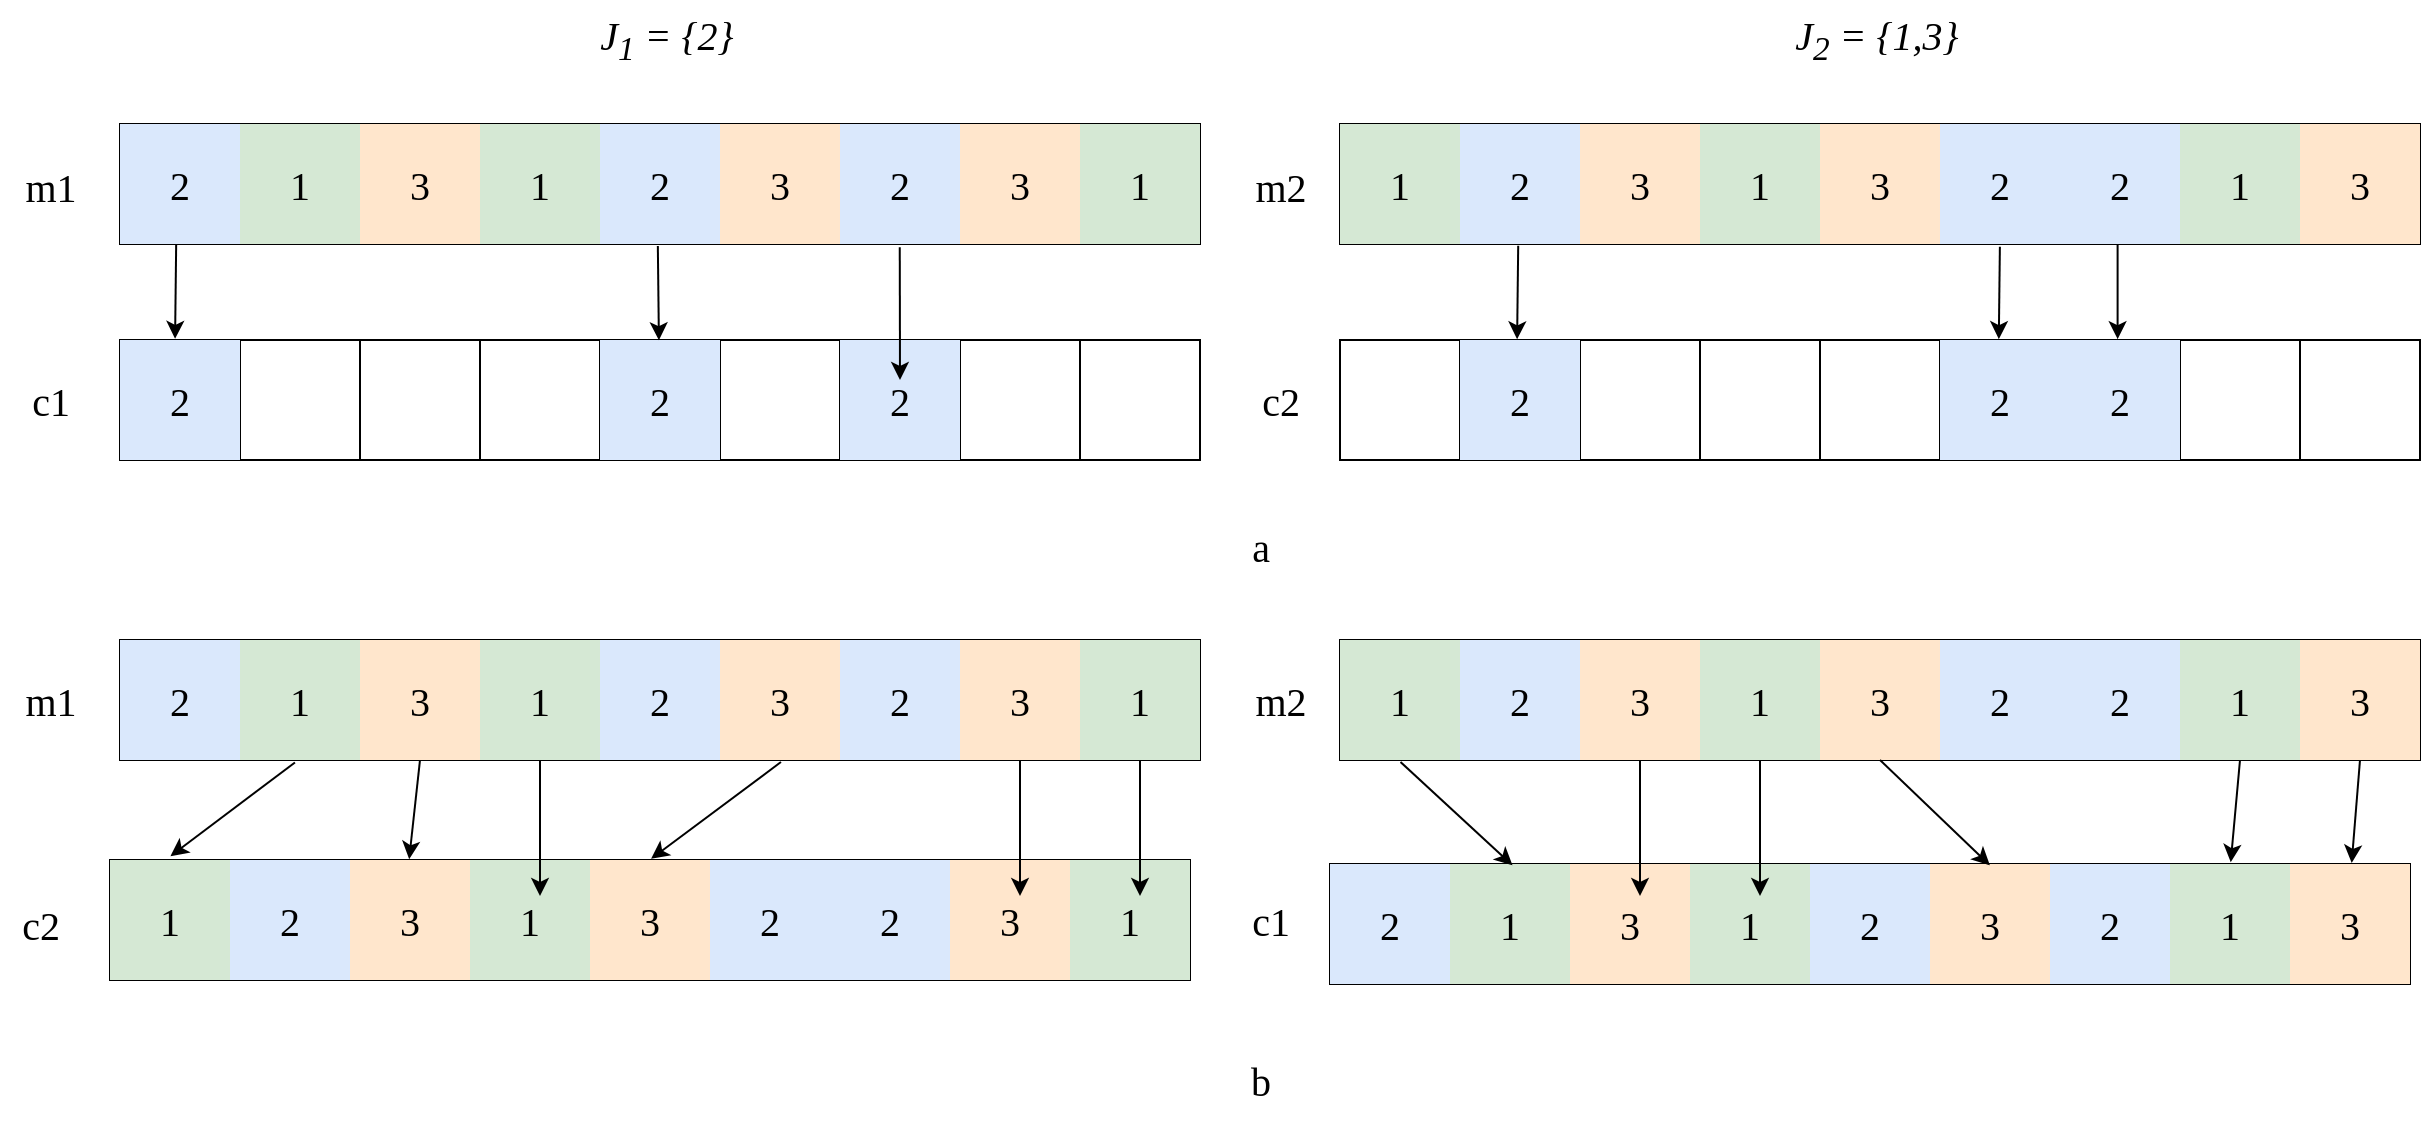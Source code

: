 <mxfile version="26.1.0">
  <diagram name="第 1 页" id="lXGiIxjLEb7daWPMp6c_">
    <mxGraphModel dx="2901" dy="1098" grid="1" gridSize="10" guides="1" tooltips="1" connect="1" arrows="1" fold="1" page="1" pageScale="1" pageWidth="827" pageHeight="1169" math="0" shadow="0">
      <root>
        <mxCell id="0" />
        <mxCell id="1" parent="0" />
        <mxCell id="fK0lMWsvGs1LqnmPN2tz-50" value="J&lt;sub&gt;1&lt;/sub&gt; = {2}&lt;sub&gt;&amp;nbsp;&lt;/sub&gt;" style="text;html=1;align=center;verticalAlign=middle;resizable=0;points=[];autosize=1;strokeColor=none;fillColor=none;fontStyle=2;fontFamily=Times New Roman;fontSize=20;" vertex="1" parent="1">
          <mxGeometry x="-20" y="600" width="90" height="40" as="geometry" />
        </mxCell>
        <mxCell id="fK0lMWsvGs1LqnmPN2tz-51" value="J&lt;span&gt;&lt;sub&gt;2&lt;/sub&gt;&lt;/span&gt;&amp;nbsp;= {1,3}&lt;sub&gt;&amp;nbsp;&lt;/sub&gt;" style="text;html=1;align=center;verticalAlign=middle;resizable=0;points=[];autosize=1;strokeColor=none;fillColor=none;fontStyle=2;fontFamily=Times New Roman;fontSize=20;" vertex="1" parent="1">
          <mxGeometry x="575" y="600" width="110" height="40" as="geometry" />
        </mxCell>
        <mxCell id="fK0lMWsvGs1LqnmPN2tz-82" value="" style="shape=table;startSize=0;container=1;collapsible=0;childLayout=tableLayout;fontSize=20;fontFamily=Times New Roman;" vertex="1" parent="1">
          <mxGeometry x="-250" y="662" width="540" height="60" as="geometry" />
        </mxCell>
        <mxCell id="fK0lMWsvGs1LqnmPN2tz-83" value="" style="shape=tableRow;horizontal=0;startSize=0;swimlaneHead=0;swimlaneBody=0;strokeColor=inherit;top=0;left=0;bottom=0;right=0;collapsible=0;dropTarget=0;fillColor=none;points=[[0,0.5],[1,0.5]];portConstraint=eastwest;fontSize=20;fontFamily=Times New Roman;" vertex="1" parent="fK0lMWsvGs1LqnmPN2tz-82">
          <mxGeometry width="540" height="60" as="geometry" />
        </mxCell>
        <mxCell id="fK0lMWsvGs1LqnmPN2tz-84" value="2" style="shape=partialRectangle;html=1;whiteSpace=wrap;connectable=0;strokeColor=#6c8ebf;overflow=hidden;fillColor=#dae8fc;top=0;left=0;bottom=0;right=0;pointerEvents=1;fontSize=20;fontFamily=Times New Roman;" vertex="1" parent="fK0lMWsvGs1LqnmPN2tz-83">
          <mxGeometry width="60" height="60" as="geometry">
            <mxRectangle width="60" height="60" as="alternateBounds" />
          </mxGeometry>
        </mxCell>
        <mxCell id="fK0lMWsvGs1LqnmPN2tz-85" value="1" style="shape=partialRectangle;html=1;whiteSpace=wrap;connectable=0;strokeColor=#82b366;overflow=hidden;fillColor=#d5e8d4;top=0;left=0;bottom=0;right=0;pointerEvents=1;fontSize=20;fontFamily=Times New Roman;" vertex="1" parent="fK0lMWsvGs1LqnmPN2tz-83">
          <mxGeometry x="60" width="60" height="60" as="geometry">
            <mxRectangle width="60" height="60" as="alternateBounds" />
          </mxGeometry>
        </mxCell>
        <mxCell id="fK0lMWsvGs1LqnmPN2tz-86" value="3" style="shape=partialRectangle;html=1;whiteSpace=wrap;connectable=0;strokeColor=#d79b00;overflow=hidden;fillColor=#ffe6cc;top=0;left=0;bottom=0;right=0;pointerEvents=1;fontSize=20;fontFamily=Times New Roman;" vertex="1" parent="fK0lMWsvGs1LqnmPN2tz-83">
          <mxGeometry x="120" width="60" height="60" as="geometry">
            <mxRectangle width="60" height="60" as="alternateBounds" />
          </mxGeometry>
        </mxCell>
        <mxCell id="fK0lMWsvGs1LqnmPN2tz-87" value="1" style="shape=partialRectangle;html=1;whiteSpace=wrap;connectable=0;strokeColor=#82b366;overflow=hidden;fillColor=#d5e8d4;top=0;left=0;bottom=0;right=0;pointerEvents=1;fontSize=20;fontFamily=Times New Roman;" vertex="1" parent="fK0lMWsvGs1LqnmPN2tz-83">
          <mxGeometry x="180" width="60" height="60" as="geometry">
            <mxRectangle width="60" height="60" as="alternateBounds" />
          </mxGeometry>
        </mxCell>
        <mxCell id="fK0lMWsvGs1LqnmPN2tz-88" value="2" style="shape=partialRectangle;html=1;whiteSpace=wrap;connectable=0;strokeColor=#6c8ebf;overflow=hidden;fillColor=#dae8fc;top=0;left=0;bottom=0;right=0;pointerEvents=1;fontSize=20;fontFamily=Times New Roman;" vertex="1" parent="fK0lMWsvGs1LqnmPN2tz-83">
          <mxGeometry x="240" width="60" height="60" as="geometry">
            <mxRectangle width="60" height="60" as="alternateBounds" />
          </mxGeometry>
        </mxCell>
        <mxCell id="fK0lMWsvGs1LqnmPN2tz-89" value="3" style="shape=partialRectangle;html=1;whiteSpace=wrap;connectable=0;strokeColor=#d79b00;overflow=hidden;fillColor=#ffe6cc;top=0;left=0;bottom=0;right=0;pointerEvents=1;fontSize=20;fontFamily=Times New Roman;" vertex="1" parent="fK0lMWsvGs1LqnmPN2tz-83">
          <mxGeometry x="300" width="60" height="60" as="geometry">
            <mxRectangle width="60" height="60" as="alternateBounds" />
          </mxGeometry>
        </mxCell>
        <mxCell id="fK0lMWsvGs1LqnmPN2tz-90" value="2" style="shape=partialRectangle;html=1;whiteSpace=wrap;connectable=0;strokeColor=#6c8ebf;overflow=hidden;fillColor=#dae8fc;top=0;left=0;bottom=0;right=0;pointerEvents=1;fontSize=20;fontFamily=Times New Roman;" vertex="1" parent="fK0lMWsvGs1LqnmPN2tz-83">
          <mxGeometry x="360" width="60" height="60" as="geometry">
            <mxRectangle width="60" height="60" as="alternateBounds" />
          </mxGeometry>
        </mxCell>
        <mxCell id="fK0lMWsvGs1LqnmPN2tz-91" value="3" style="shape=partialRectangle;html=1;whiteSpace=wrap;connectable=0;strokeColor=#d79b00;overflow=hidden;fillColor=#ffe6cc;top=0;left=0;bottom=0;right=0;pointerEvents=1;fontSize=20;fontFamily=Times New Roman;" vertex="1" parent="fK0lMWsvGs1LqnmPN2tz-83">
          <mxGeometry x="420" width="60" height="60" as="geometry">
            <mxRectangle width="60" height="60" as="alternateBounds" />
          </mxGeometry>
        </mxCell>
        <mxCell id="fK0lMWsvGs1LqnmPN2tz-92" value="1" style="shape=partialRectangle;html=1;whiteSpace=wrap;connectable=0;strokeColor=#82b366;overflow=hidden;fillColor=#d5e8d4;top=0;left=0;bottom=0;right=0;pointerEvents=1;fontSize=20;fontFamily=Times New Roman;" vertex="1" parent="fK0lMWsvGs1LqnmPN2tz-83">
          <mxGeometry x="480" width="60" height="60" as="geometry">
            <mxRectangle width="60" height="60" as="alternateBounds" />
          </mxGeometry>
        </mxCell>
        <mxCell id="fK0lMWsvGs1LqnmPN2tz-93" value="" style="shape=table;startSize=0;container=1;collapsible=0;childLayout=tableLayout;fontSize=20;fontFamily=Times New Roman;" vertex="1" parent="1">
          <mxGeometry x="-250" y="770" width="540" height="60" as="geometry" />
        </mxCell>
        <mxCell id="fK0lMWsvGs1LqnmPN2tz-94" value="" style="shape=tableRow;horizontal=0;startSize=0;swimlaneHead=0;swimlaneBody=0;strokeColor=inherit;top=0;left=0;bottom=0;right=0;collapsible=0;dropTarget=0;fillColor=none;points=[[0,0.5],[1,0.5]];portConstraint=eastwest;fontSize=20;fontFamily=Times New Roman;" vertex="1" parent="fK0lMWsvGs1LqnmPN2tz-93">
          <mxGeometry width="540" height="60" as="geometry" />
        </mxCell>
        <mxCell id="fK0lMWsvGs1LqnmPN2tz-95" value="2" style="shape=partialRectangle;html=1;whiteSpace=wrap;connectable=0;strokeColor=#6c8ebf;overflow=hidden;fillColor=#dae8fc;top=0;left=0;bottom=0;right=0;pointerEvents=1;fontSize=20;fontFamily=Times New Roman;" vertex="1" parent="fK0lMWsvGs1LqnmPN2tz-94">
          <mxGeometry width="60" height="60" as="geometry">
            <mxRectangle width="60" height="60" as="alternateBounds" />
          </mxGeometry>
        </mxCell>
        <mxCell id="fK0lMWsvGs1LqnmPN2tz-96" value="" style="shape=partialRectangle;html=1;whiteSpace=wrap;connectable=0;strokeColor=inherit;overflow=hidden;fillColor=none;top=0;left=0;bottom=0;right=0;pointerEvents=1;fontSize=20;fontFamily=Times New Roman;" vertex="1" parent="fK0lMWsvGs1LqnmPN2tz-94">
          <mxGeometry x="60" width="60" height="60" as="geometry">
            <mxRectangle width="60" height="60" as="alternateBounds" />
          </mxGeometry>
        </mxCell>
        <mxCell id="fK0lMWsvGs1LqnmPN2tz-97" value="" style="shape=partialRectangle;html=1;whiteSpace=wrap;connectable=0;strokeColor=inherit;overflow=hidden;fillColor=none;top=0;left=0;bottom=0;right=0;pointerEvents=1;fontSize=20;fontFamily=Times New Roman;" vertex="1" parent="fK0lMWsvGs1LqnmPN2tz-94">
          <mxGeometry x="120" width="60" height="60" as="geometry">
            <mxRectangle width="60" height="60" as="alternateBounds" />
          </mxGeometry>
        </mxCell>
        <mxCell id="fK0lMWsvGs1LqnmPN2tz-98" value="" style="shape=partialRectangle;html=1;whiteSpace=wrap;connectable=0;strokeColor=inherit;overflow=hidden;fillColor=none;top=0;left=0;bottom=0;right=0;pointerEvents=1;fontSize=20;fontFamily=Times New Roman;" vertex="1" parent="fK0lMWsvGs1LqnmPN2tz-94">
          <mxGeometry x="180" width="60" height="60" as="geometry">
            <mxRectangle width="60" height="60" as="alternateBounds" />
          </mxGeometry>
        </mxCell>
        <mxCell id="fK0lMWsvGs1LqnmPN2tz-99" value="2" style="shape=partialRectangle;html=1;whiteSpace=wrap;connectable=0;strokeColor=#6c8ebf;overflow=hidden;fillColor=#dae8fc;top=0;left=0;bottom=0;right=0;pointerEvents=1;fontSize=20;fontFamily=Times New Roman;" vertex="1" parent="fK0lMWsvGs1LqnmPN2tz-94">
          <mxGeometry x="240" width="60" height="60" as="geometry">
            <mxRectangle width="60" height="60" as="alternateBounds" />
          </mxGeometry>
        </mxCell>
        <mxCell id="fK0lMWsvGs1LqnmPN2tz-100" value="" style="shape=partialRectangle;html=1;whiteSpace=wrap;connectable=0;strokeColor=inherit;overflow=hidden;fillColor=none;top=0;left=0;bottom=0;right=0;pointerEvents=1;fontSize=20;fontFamily=Times New Roman;" vertex="1" parent="fK0lMWsvGs1LqnmPN2tz-94">
          <mxGeometry x="300" width="60" height="60" as="geometry">
            <mxRectangle width="60" height="60" as="alternateBounds" />
          </mxGeometry>
        </mxCell>
        <mxCell id="fK0lMWsvGs1LqnmPN2tz-101" value="2" style="shape=partialRectangle;html=1;whiteSpace=wrap;connectable=0;strokeColor=#6c8ebf;overflow=hidden;fillColor=#dae8fc;top=0;left=0;bottom=0;right=0;pointerEvents=1;fontSize=20;fontFamily=Times New Roman;" vertex="1" parent="fK0lMWsvGs1LqnmPN2tz-94">
          <mxGeometry x="360" width="60" height="60" as="geometry">
            <mxRectangle width="60" height="60" as="alternateBounds" />
          </mxGeometry>
        </mxCell>
        <mxCell id="fK0lMWsvGs1LqnmPN2tz-102" value="" style="shape=partialRectangle;html=1;whiteSpace=wrap;connectable=0;strokeColor=inherit;overflow=hidden;fillColor=none;top=0;left=0;bottom=0;right=0;pointerEvents=1;fontSize=20;fontFamily=Times New Roman;" vertex="1" parent="fK0lMWsvGs1LqnmPN2tz-94">
          <mxGeometry x="420" width="60" height="60" as="geometry">
            <mxRectangle width="60" height="60" as="alternateBounds" />
          </mxGeometry>
        </mxCell>
        <mxCell id="fK0lMWsvGs1LqnmPN2tz-103" value="" style="shape=partialRectangle;html=1;whiteSpace=wrap;connectable=0;strokeColor=inherit;overflow=hidden;fillColor=none;top=0;left=0;bottom=0;right=0;pointerEvents=1;fontSize=20;fontFamily=Times New Roman;" vertex="1" parent="fK0lMWsvGs1LqnmPN2tz-94">
          <mxGeometry x="480" width="60" height="60" as="geometry">
            <mxRectangle width="60" height="60" as="alternateBounds" />
          </mxGeometry>
        </mxCell>
        <mxCell id="fK0lMWsvGs1LqnmPN2tz-115" value="" style="shape=table;startSize=0;container=1;collapsible=0;childLayout=tableLayout;fontSize=20;fontFamily=Times New Roman;" vertex="1" parent="1">
          <mxGeometry x="360" y="770" width="540" height="60" as="geometry" />
        </mxCell>
        <mxCell id="fK0lMWsvGs1LqnmPN2tz-116" value="" style="shape=tableRow;horizontal=0;startSize=0;swimlaneHead=0;swimlaneBody=0;strokeColor=inherit;top=0;left=0;bottom=0;right=0;collapsible=0;dropTarget=0;fillColor=none;points=[[0,0.5],[1,0.5]];portConstraint=eastwest;fontSize=20;fontFamily=Times New Roman;" vertex="1" parent="fK0lMWsvGs1LqnmPN2tz-115">
          <mxGeometry width="540" height="60" as="geometry" />
        </mxCell>
        <mxCell id="fK0lMWsvGs1LqnmPN2tz-117" value="" style="shape=partialRectangle;html=1;whiteSpace=wrap;connectable=0;strokeColor=inherit;overflow=hidden;fillColor=none;top=0;left=0;bottom=0;right=0;pointerEvents=1;fontSize=20;fontFamily=Times New Roman;" vertex="1" parent="fK0lMWsvGs1LqnmPN2tz-116">
          <mxGeometry width="60" height="60" as="geometry">
            <mxRectangle width="60" height="60" as="alternateBounds" />
          </mxGeometry>
        </mxCell>
        <mxCell id="fK0lMWsvGs1LqnmPN2tz-118" value="2" style="shape=partialRectangle;html=1;whiteSpace=wrap;connectable=0;strokeColor=#6c8ebf;overflow=hidden;fillColor=#dae8fc;top=0;left=0;bottom=0;right=0;pointerEvents=1;fontSize=20;fontFamily=Times New Roman;" vertex="1" parent="fK0lMWsvGs1LqnmPN2tz-116">
          <mxGeometry x="60" width="60" height="60" as="geometry">
            <mxRectangle width="60" height="60" as="alternateBounds" />
          </mxGeometry>
        </mxCell>
        <mxCell id="fK0lMWsvGs1LqnmPN2tz-119" value="" style="shape=partialRectangle;html=1;whiteSpace=wrap;connectable=0;strokeColor=inherit;overflow=hidden;fillColor=none;top=0;left=0;bottom=0;right=0;pointerEvents=1;fontSize=20;fontFamily=Times New Roman;" vertex="1" parent="fK0lMWsvGs1LqnmPN2tz-116">
          <mxGeometry x="120" width="60" height="60" as="geometry">
            <mxRectangle width="60" height="60" as="alternateBounds" />
          </mxGeometry>
        </mxCell>
        <mxCell id="fK0lMWsvGs1LqnmPN2tz-120" value="" style="shape=partialRectangle;html=1;whiteSpace=wrap;connectable=0;strokeColor=inherit;overflow=hidden;fillColor=none;top=0;left=0;bottom=0;right=0;pointerEvents=1;fontSize=20;fontFamily=Times New Roman;" vertex="1" parent="fK0lMWsvGs1LqnmPN2tz-116">
          <mxGeometry x="180" width="60" height="60" as="geometry">
            <mxRectangle width="60" height="60" as="alternateBounds" />
          </mxGeometry>
        </mxCell>
        <mxCell id="fK0lMWsvGs1LqnmPN2tz-121" value="" style="shape=partialRectangle;html=1;whiteSpace=wrap;connectable=0;strokeColor=inherit;overflow=hidden;fillColor=none;top=0;left=0;bottom=0;right=0;pointerEvents=1;fontSize=20;fontFamily=Times New Roman;" vertex="1" parent="fK0lMWsvGs1LqnmPN2tz-116">
          <mxGeometry x="240" width="60" height="60" as="geometry">
            <mxRectangle width="60" height="60" as="alternateBounds" />
          </mxGeometry>
        </mxCell>
        <mxCell id="fK0lMWsvGs1LqnmPN2tz-122" value="2" style="shape=partialRectangle;html=1;whiteSpace=wrap;connectable=0;strokeColor=#6c8ebf;overflow=hidden;fillColor=#dae8fc;top=0;left=0;bottom=0;right=0;pointerEvents=1;fontSize=20;fontFamily=Times New Roman;" vertex="1" parent="fK0lMWsvGs1LqnmPN2tz-116">
          <mxGeometry x="300" width="60" height="60" as="geometry">
            <mxRectangle width="60" height="60" as="alternateBounds" />
          </mxGeometry>
        </mxCell>
        <mxCell id="fK0lMWsvGs1LqnmPN2tz-123" value="2" style="shape=partialRectangle;html=1;whiteSpace=wrap;connectable=0;strokeColor=#6c8ebf;overflow=hidden;fillColor=#dae8fc;top=0;left=0;bottom=0;right=0;pointerEvents=1;fontSize=20;fontFamily=Times New Roman;" vertex="1" parent="fK0lMWsvGs1LqnmPN2tz-116">
          <mxGeometry x="360" width="60" height="60" as="geometry">
            <mxRectangle width="60" height="60" as="alternateBounds" />
          </mxGeometry>
        </mxCell>
        <mxCell id="fK0lMWsvGs1LqnmPN2tz-124" value="" style="shape=partialRectangle;html=1;whiteSpace=wrap;connectable=0;strokeColor=inherit;overflow=hidden;fillColor=none;top=0;left=0;bottom=0;right=0;pointerEvents=1;fontSize=20;fontFamily=Times New Roman;" vertex="1" parent="fK0lMWsvGs1LqnmPN2tz-116">
          <mxGeometry x="420" width="60" height="60" as="geometry">
            <mxRectangle width="60" height="60" as="alternateBounds" />
          </mxGeometry>
        </mxCell>
        <mxCell id="fK0lMWsvGs1LqnmPN2tz-125" value="" style="shape=partialRectangle;html=1;whiteSpace=wrap;connectable=0;strokeColor=inherit;overflow=hidden;fillColor=none;top=0;left=0;bottom=0;right=0;pointerEvents=1;fontSize=20;fontFamily=Times New Roman;" vertex="1" parent="fK0lMWsvGs1LqnmPN2tz-116">
          <mxGeometry x="480" width="60" height="60" as="geometry">
            <mxRectangle width="60" height="60" as="alternateBounds" />
          </mxGeometry>
        </mxCell>
        <mxCell id="fK0lMWsvGs1LqnmPN2tz-104" value="" style="shape=table;startSize=0;container=1;collapsible=0;childLayout=tableLayout;fontSize=20;fontFamily=Times New Roman;" vertex="1" parent="1">
          <mxGeometry x="360" y="662" width="540" height="60" as="geometry" />
        </mxCell>
        <mxCell id="fK0lMWsvGs1LqnmPN2tz-105" value="" style="shape=tableRow;horizontal=0;startSize=0;swimlaneHead=0;swimlaneBody=0;strokeColor=#d79b00;top=0;left=0;bottom=0;right=0;collapsible=0;dropTarget=0;fillColor=#ffe6cc;points=[[0,0.5],[1,0.5]];portConstraint=eastwest;fontSize=20;fontFamily=Times New Roman;" vertex="1" parent="fK0lMWsvGs1LqnmPN2tz-104">
          <mxGeometry width="540" height="60" as="geometry" />
        </mxCell>
        <mxCell id="fK0lMWsvGs1LqnmPN2tz-106" value="1" style="shape=partialRectangle;html=1;whiteSpace=wrap;connectable=0;strokeColor=#82b366;overflow=hidden;fillColor=#d5e8d4;top=0;left=0;bottom=0;right=0;pointerEvents=1;fontSize=20;fontFamily=Times New Roman;" vertex="1" parent="fK0lMWsvGs1LqnmPN2tz-105">
          <mxGeometry width="60" height="60" as="geometry">
            <mxRectangle width="60" height="60" as="alternateBounds" />
          </mxGeometry>
        </mxCell>
        <mxCell id="fK0lMWsvGs1LqnmPN2tz-107" value="2" style="shape=partialRectangle;html=1;whiteSpace=wrap;connectable=0;strokeColor=#6c8ebf;overflow=hidden;fillColor=#dae8fc;top=0;left=0;bottom=0;right=0;pointerEvents=1;fontSize=20;fontFamily=Times New Roman;" vertex="1" parent="fK0lMWsvGs1LqnmPN2tz-105">
          <mxGeometry x="60" width="60" height="60" as="geometry">
            <mxRectangle width="60" height="60" as="alternateBounds" />
          </mxGeometry>
        </mxCell>
        <mxCell id="fK0lMWsvGs1LqnmPN2tz-108" value="3" style="shape=partialRectangle;html=1;whiteSpace=wrap;connectable=0;strokeColor=#d79b00;overflow=hidden;fillColor=#ffe6cc;top=0;left=0;bottom=0;right=0;pointerEvents=1;fontSize=20;fontFamily=Times New Roman;" vertex="1" parent="fK0lMWsvGs1LqnmPN2tz-105">
          <mxGeometry x="120" width="60" height="60" as="geometry">
            <mxRectangle width="60" height="60" as="alternateBounds" />
          </mxGeometry>
        </mxCell>
        <mxCell id="fK0lMWsvGs1LqnmPN2tz-109" value="1" style="shape=partialRectangle;html=1;whiteSpace=wrap;connectable=0;strokeColor=#82b366;overflow=hidden;fillColor=#d5e8d4;top=0;left=0;bottom=0;right=0;pointerEvents=1;fontSize=20;fontFamily=Times New Roman;" vertex="1" parent="fK0lMWsvGs1LqnmPN2tz-105">
          <mxGeometry x="180" width="60" height="60" as="geometry">
            <mxRectangle width="60" height="60" as="alternateBounds" />
          </mxGeometry>
        </mxCell>
        <mxCell id="fK0lMWsvGs1LqnmPN2tz-110" value="3" style="shape=partialRectangle;html=1;whiteSpace=wrap;connectable=0;strokeColor=#d79b00;overflow=hidden;fillColor=#ffe6cc;top=0;left=0;bottom=0;right=0;pointerEvents=1;fontSize=20;fontFamily=Times New Roman;" vertex="1" parent="fK0lMWsvGs1LqnmPN2tz-105">
          <mxGeometry x="240" width="60" height="60" as="geometry">
            <mxRectangle width="60" height="60" as="alternateBounds" />
          </mxGeometry>
        </mxCell>
        <mxCell id="fK0lMWsvGs1LqnmPN2tz-111" value="2" style="shape=partialRectangle;html=1;whiteSpace=wrap;connectable=0;strokeColor=#6c8ebf;overflow=hidden;fillColor=#dae8fc;top=0;left=0;bottom=0;right=0;pointerEvents=1;fontSize=20;fontFamily=Times New Roman;" vertex="1" parent="fK0lMWsvGs1LqnmPN2tz-105">
          <mxGeometry x="300" width="60" height="60" as="geometry">
            <mxRectangle width="60" height="60" as="alternateBounds" />
          </mxGeometry>
        </mxCell>
        <mxCell id="fK0lMWsvGs1LqnmPN2tz-112" value="2" style="shape=partialRectangle;html=1;whiteSpace=wrap;connectable=0;strokeColor=#6c8ebf;overflow=hidden;fillColor=#dae8fc;top=0;left=0;bottom=0;right=0;pointerEvents=1;fontSize=20;fontFamily=Times New Roman;" vertex="1" parent="fK0lMWsvGs1LqnmPN2tz-105">
          <mxGeometry x="360" width="60" height="60" as="geometry">
            <mxRectangle width="60" height="60" as="alternateBounds" />
          </mxGeometry>
        </mxCell>
        <mxCell id="fK0lMWsvGs1LqnmPN2tz-113" value="1" style="shape=partialRectangle;html=1;whiteSpace=wrap;connectable=0;strokeColor=#82b366;overflow=hidden;fillColor=#d5e8d4;top=0;left=0;bottom=0;right=0;pointerEvents=1;fontSize=20;fontFamily=Times New Roman;" vertex="1" parent="fK0lMWsvGs1LqnmPN2tz-105">
          <mxGeometry x="420" width="60" height="60" as="geometry">
            <mxRectangle width="60" height="60" as="alternateBounds" />
          </mxGeometry>
        </mxCell>
        <mxCell id="fK0lMWsvGs1LqnmPN2tz-114" value="3" style="shape=partialRectangle;html=1;whiteSpace=wrap;connectable=0;strokeColor=#d79b00;overflow=hidden;fillColor=#ffe6cc;top=0;left=0;bottom=0;right=0;pointerEvents=1;fontSize=20;fontFamily=Times New Roman;" vertex="1" parent="fK0lMWsvGs1LqnmPN2tz-105">
          <mxGeometry x="480" width="60" height="60" as="geometry">
            <mxRectangle width="60" height="60" as="alternateBounds" />
          </mxGeometry>
        </mxCell>
        <mxCell id="fK0lMWsvGs1LqnmPN2tz-126" value="" style="shape=table;startSize=0;container=1;collapsible=0;childLayout=tableLayout;fontSize=20;fontFamily=Times New Roman;" vertex="1" parent="1">
          <mxGeometry x="-250" y="920" width="540" height="60" as="geometry" />
        </mxCell>
        <mxCell id="fK0lMWsvGs1LqnmPN2tz-127" value="" style="shape=tableRow;horizontal=0;startSize=0;swimlaneHead=0;swimlaneBody=0;strokeColor=inherit;top=0;left=0;bottom=0;right=0;collapsible=0;dropTarget=0;fillColor=none;points=[[0,0.5],[1,0.5]];portConstraint=eastwest;fontSize=20;fontFamily=Times New Roman;" vertex="1" parent="fK0lMWsvGs1LqnmPN2tz-126">
          <mxGeometry width="540" height="60" as="geometry" />
        </mxCell>
        <mxCell id="fK0lMWsvGs1LqnmPN2tz-128" value="2" style="shape=partialRectangle;html=1;whiteSpace=wrap;connectable=0;strokeColor=#6c8ebf;overflow=hidden;fillColor=#dae8fc;top=0;left=0;bottom=0;right=0;pointerEvents=1;fontSize=20;fontFamily=Times New Roman;" vertex="1" parent="fK0lMWsvGs1LqnmPN2tz-127">
          <mxGeometry width="60" height="60" as="geometry">
            <mxRectangle width="60" height="60" as="alternateBounds" />
          </mxGeometry>
        </mxCell>
        <mxCell id="fK0lMWsvGs1LqnmPN2tz-129" value="1" style="shape=partialRectangle;html=1;whiteSpace=wrap;connectable=0;strokeColor=#82b366;overflow=hidden;fillColor=#d5e8d4;top=0;left=0;bottom=0;right=0;pointerEvents=1;fontSize=20;fontFamily=Times New Roman;" vertex="1" parent="fK0lMWsvGs1LqnmPN2tz-127">
          <mxGeometry x="60" width="60" height="60" as="geometry">
            <mxRectangle width="60" height="60" as="alternateBounds" />
          </mxGeometry>
        </mxCell>
        <mxCell id="fK0lMWsvGs1LqnmPN2tz-130" value="3" style="shape=partialRectangle;html=1;whiteSpace=wrap;connectable=0;strokeColor=#d79b00;overflow=hidden;fillColor=#ffe6cc;top=0;left=0;bottom=0;right=0;pointerEvents=1;fontSize=20;fontFamily=Times New Roman;" vertex="1" parent="fK0lMWsvGs1LqnmPN2tz-127">
          <mxGeometry x="120" width="60" height="60" as="geometry">
            <mxRectangle width="60" height="60" as="alternateBounds" />
          </mxGeometry>
        </mxCell>
        <mxCell id="fK0lMWsvGs1LqnmPN2tz-131" value="1" style="shape=partialRectangle;html=1;whiteSpace=wrap;connectable=0;strokeColor=#82b366;overflow=hidden;fillColor=#d5e8d4;top=0;left=0;bottom=0;right=0;pointerEvents=1;fontSize=20;fontFamily=Times New Roman;" vertex="1" parent="fK0lMWsvGs1LqnmPN2tz-127">
          <mxGeometry x="180" width="60" height="60" as="geometry">
            <mxRectangle width="60" height="60" as="alternateBounds" />
          </mxGeometry>
        </mxCell>
        <mxCell id="fK0lMWsvGs1LqnmPN2tz-132" value="2" style="shape=partialRectangle;html=1;whiteSpace=wrap;connectable=0;strokeColor=#6c8ebf;overflow=hidden;fillColor=#dae8fc;top=0;left=0;bottom=0;right=0;pointerEvents=1;fontSize=20;fontFamily=Times New Roman;" vertex="1" parent="fK0lMWsvGs1LqnmPN2tz-127">
          <mxGeometry x="240" width="60" height="60" as="geometry">
            <mxRectangle width="60" height="60" as="alternateBounds" />
          </mxGeometry>
        </mxCell>
        <mxCell id="fK0lMWsvGs1LqnmPN2tz-133" value="3" style="shape=partialRectangle;html=1;whiteSpace=wrap;connectable=0;strokeColor=#d79b00;overflow=hidden;fillColor=#ffe6cc;top=0;left=0;bottom=0;right=0;pointerEvents=1;fontSize=20;fontFamily=Times New Roman;" vertex="1" parent="fK0lMWsvGs1LqnmPN2tz-127">
          <mxGeometry x="300" width="60" height="60" as="geometry">
            <mxRectangle width="60" height="60" as="alternateBounds" />
          </mxGeometry>
        </mxCell>
        <mxCell id="fK0lMWsvGs1LqnmPN2tz-134" value="2" style="shape=partialRectangle;html=1;whiteSpace=wrap;connectable=0;strokeColor=#6c8ebf;overflow=hidden;fillColor=#dae8fc;top=0;left=0;bottom=0;right=0;pointerEvents=1;fontSize=20;fontFamily=Times New Roman;" vertex="1" parent="fK0lMWsvGs1LqnmPN2tz-127">
          <mxGeometry x="360" width="60" height="60" as="geometry">
            <mxRectangle width="60" height="60" as="alternateBounds" />
          </mxGeometry>
        </mxCell>
        <mxCell id="fK0lMWsvGs1LqnmPN2tz-135" value="3" style="shape=partialRectangle;html=1;whiteSpace=wrap;connectable=0;strokeColor=#d79b00;overflow=hidden;fillColor=#ffe6cc;top=0;left=0;bottom=0;right=0;pointerEvents=1;fontSize=20;fontFamily=Times New Roman;" vertex="1" parent="fK0lMWsvGs1LqnmPN2tz-127">
          <mxGeometry x="420" width="60" height="60" as="geometry">
            <mxRectangle width="60" height="60" as="alternateBounds" />
          </mxGeometry>
        </mxCell>
        <mxCell id="fK0lMWsvGs1LqnmPN2tz-136" value="1" style="shape=partialRectangle;html=1;whiteSpace=wrap;connectable=0;strokeColor=#82b366;overflow=hidden;fillColor=#d5e8d4;top=0;left=0;bottom=0;right=0;pointerEvents=1;fontSize=20;fontFamily=Times New Roman;" vertex="1" parent="fK0lMWsvGs1LqnmPN2tz-127">
          <mxGeometry x="480" width="60" height="60" as="geometry">
            <mxRectangle width="60" height="60" as="alternateBounds" />
          </mxGeometry>
        </mxCell>
        <mxCell id="fK0lMWsvGs1LqnmPN2tz-137" value="" style="shape=table;startSize=0;container=1;collapsible=0;childLayout=tableLayout;fontSize=20;fontFamily=Times New Roman;" vertex="1" parent="1">
          <mxGeometry x="355" y="1032" width="540" height="60" as="geometry" />
        </mxCell>
        <mxCell id="fK0lMWsvGs1LqnmPN2tz-138" value="" style="shape=tableRow;horizontal=0;startSize=0;swimlaneHead=0;swimlaneBody=0;strokeColor=inherit;top=0;left=0;bottom=0;right=0;collapsible=0;dropTarget=0;fillColor=none;points=[[0,0.5],[1,0.5]];portConstraint=eastwest;fontSize=20;fontFamily=Times New Roman;" vertex="1" parent="fK0lMWsvGs1LqnmPN2tz-137">
          <mxGeometry width="540" height="60" as="geometry" />
        </mxCell>
        <mxCell id="fK0lMWsvGs1LqnmPN2tz-139" value="2" style="shape=partialRectangle;html=1;whiteSpace=wrap;connectable=0;strokeColor=#6c8ebf;overflow=hidden;fillColor=#dae8fc;top=0;left=0;bottom=0;right=0;pointerEvents=1;fontSize=20;fontFamily=Times New Roman;" vertex="1" parent="fK0lMWsvGs1LqnmPN2tz-138">
          <mxGeometry width="60" height="60" as="geometry">
            <mxRectangle width="60" height="60" as="alternateBounds" />
          </mxGeometry>
        </mxCell>
        <mxCell id="fK0lMWsvGs1LqnmPN2tz-140" value="1" style="shape=partialRectangle;html=1;whiteSpace=wrap;connectable=0;strokeColor=#82b366;overflow=hidden;fillColor=#d5e8d4;top=0;left=0;bottom=0;right=0;pointerEvents=1;fontSize=20;fontFamily=Times New Roman;" vertex="1" parent="fK0lMWsvGs1LqnmPN2tz-138">
          <mxGeometry x="60" width="60" height="60" as="geometry">
            <mxRectangle width="60" height="60" as="alternateBounds" />
          </mxGeometry>
        </mxCell>
        <mxCell id="fK0lMWsvGs1LqnmPN2tz-141" value="3" style="shape=partialRectangle;html=1;whiteSpace=wrap;connectable=0;strokeColor=#d79b00;overflow=hidden;fillColor=#ffe6cc;top=0;left=0;bottom=0;right=0;pointerEvents=1;fontSize=20;fontFamily=Times New Roman;" vertex="1" parent="fK0lMWsvGs1LqnmPN2tz-138">
          <mxGeometry x="120" width="60" height="60" as="geometry">
            <mxRectangle width="60" height="60" as="alternateBounds" />
          </mxGeometry>
        </mxCell>
        <mxCell id="fK0lMWsvGs1LqnmPN2tz-142" value="1" style="shape=partialRectangle;html=1;whiteSpace=wrap;connectable=0;strokeColor=#82b366;overflow=hidden;fillColor=#d5e8d4;top=0;left=0;bottom=0;right=0;pointerEvents=1;fontSize=20;fontFamily=Times New Roman;" vertex="1" parent="fK0lMWsvGs1LqnmPN2tz-138">
          <mxGeometry x="180" width="60" height="60" as="geometry">
            <mxRectangle width="60" height="60" as="alternateBounds" />
          </mxGeometry>
        </mxCell>
        <mxCell id="fK0lMWsvGs1LqnmPN2tz-143" value="2" style="shape=partialRectangle;html=1;whiteSpace=wrap;connectable=0;strokeColor=#6c8ebf;overflow=hidden;fillColor=#dae8fc;top=0;left=0;bottom=0;right=0;pointerEvents=1;fontSize=20;fontFamily=Times New Roman;" vertex="1" parent="fK0lMWsvGs1LqnmPN2tz-138">
          <mxGeometry x="240" width="60" height="60" as="geometry">
            <mxRectangle width="60" height="60" as="alternateBounds" />
          </mxGeometry>
        </mxCell>
        <mxCell id="fK0lMWsvGs1LqnmPN2tz-144" value="3" style="shape=partialRectangle;html=1;whiteSpace=wrap;connectable=0;strokeColor=#d79b00;overflow=hidden;fillColor=#ffe6cc;top=0;left=0;bottom=0;right=0;pointerEvents=1;fontSize=20;fontFamily=Times New Roman;" vertex="1" parent="fK0lMWsvGs1LqnmPN2tz-138">
          <mxGeometry x="300" width="60" height="60" as="geometry">
            <mxRectangle width="60" height="60" as="alternateBounds" />
          </mxGeometry>
        </mxCell>
        <mxCell id="fK0lMWsvGs1LqnmPN2tz-145" value="2" style="shape=partialRectangle;html=1;whiteSpace=wrap;connectable=0;strokeColor=#6c8ebf;overflow=hidden;fillColor=#dae8fc;top=0;left=0;bottom=0;right=0;pointerEvents=1;fontSize=20;fontFamily=Times New Roman;" vertex="1" parent="fK0lMWsvGs1LqnmPN2tz-138">
          <mxGeometry x="360" width="60" height="60" as="geometry">
            <mxRectangle width="60" height="60" as="alternateBounds" />
          </mxGeometry>
        </mxCell>
        <mxCell id="fK0lMWsvGs1LqnmPN2tz-146" value="1" style="shape=partialRectangle;html=1;whiteSpace=wrap;connectable=0;strokeColor=#82b366;overflow=hidden;fillColor=#d5e8d4;top=0;left=0;bottom=0;right=0;pointerEvents=1;fontSize=20;fontFamily=Times New Roman;" vertex="1" parent="fK0lMWsvGs1LqnmPN2tz-138">
          <mxGeometry x="420" width="60" height="60" as="geometry">
            <mxRectangle width="60" height="60" as="alternateBounds" />
          </mxGeometry>
        </mxCell>
        <mxCell id="fK0lMWsvGs1LqnmPN2tz-147" value="3" style="shape=partialRectangle;html=1;whiteSpace=wrap;connectable=0;strokeColor=#d79b00;overflow=hidden;fillColor=#ffe6cc;top=0;left=0;bottom=0;right=0;pointerEvents=1;fontSize=20;fontFamily=Times New Roman;" vertex="1" parent="fK0lMWsvGs1LqnmPN2tz-138">
          <mxGeometry x="480" width="60" height="60" as="geometry">
            <mxRectangle width="60" height="60" as="alternateBounds" />
          </mxGeometry>
        </mxCell>
        <mxCell id="fK0lMWsvGs1LqnmPN2tz-148" value="" style="shape=table;startSize=0;container=1;collapsible=0;childLayout=tableLayout;fontSize=20;fontFamily=Times New Roman;" vertex="1" parent="1">
          <mxGeometry x="-255" y="1030" width="540" height="60" as="geometry" />
        </mxCell>
        <mxCell id="fK0lMWsvGs1LqnmPN2tz-149" value="" style="shape=tableRow;horizontal=0;startSize=0;swimlaneHead=0;swimlaneBody=0;strokeColor=inherit;top=0;left=0;bottom=0;right=0;collapsible=0;dropTarget=0;fillColor=none;points=[[0,0.5],[1,0.5]];portConstraint=eastwest;fontSize=20;fontFamily=Times New Roman;" vertex="1" parent="fK0lMWsvGs1LqnmPN2tz-148">
          <mxGeometry width="540" height="60" as="geometry" />
        </mxCell>
        <mxCell id="fK0lMWsvGs1LqnmPN2tz-150" value="1" style="shape=partialRectangle;html=1;whiteSpace=wrap;connectable=0;strokeColor=#82b366;overflow=hidden;fillColor=#d5e8d4;top=0;left=0;bottom=0;right=0;pointerEvents=1;fontSize=20;fontFamily=Times New Roman;" vertex="1" parent="fK0lMWsvGs1LqnmPN2tz-149">
          <mxGeometry width="60" height="60" as="geometry">
            <mxRectangle width="60" height="60" as="alternateBounds" />
          </mxGeometry>
        </mxCell>
        <mxCell id="fK0lMWsvGs1LqnmPN2tz-151" value="2" style="shape=partialRectangle;html=1;whiteSpace=wrap;connectable=0;strokeColor=#6c8ebf;overflow=hidden;fillColor=#dae8fc;top=0;left=0;bottom=0;right=0;pointerEvents=1;fontSize=20;fontFamily=Times New Roman;" vertex="1" parent="fK0lMWsvGs1LqnmPN2tz-149">
          <mxGeometry x="60" width="60" height="60" as="geometry">
            <mxRectangle width="60" height="60" as="alternateBounds" />
          </mxGeometry>
        </mxCell>
        <mxCell id="fK0lMWsvGs1LqnmPN2tz-152" value="3" style="shape=partialRectangle;html=1;whiteSpace=wrap;connectable=0;strokeColor=#d79b00;overflow=hidden;fillColor=#ffe6cc;top=0;left=0;bottom=0;right=0;pointerEvents=1;fontSize=20;fontFamily=Times New Roman;" vertex="1" parent="fK0lMWsvGs1LqnmPN2tz-149">
          <mxGeometry x="120" width="60" height="60" as="geometry">
            <mxRectangle width="60" height="60" as="alternateBounds" />
          </mxGeometry>
        </mxCell>
        <mxCell id="fK0lMWsvGs1LqnmPN2tz-153" value="1" style="shape=partialRectangle;html=1;whiteSpace=wrap;connectable=0;strokeColor=#82b366;overflow=hidden;fillColor=#d5e8d4;top=0;left=0;bottom=0;right=0;pointerEvents=1;fontSize=20;fontFamily=Times New Roman;" vertex="1" parent="fK0lMWsvGs1LqnmPN2tz-149">
          <mxGeometry x="180" width="60" height="60" as="geometry">
            <mxRectangle width="60" height="60" as="alternateBounds" />
          </mxGeometry>
        </mxCell>
        <mxCell id="fK0lMWsvGs1LqnmPN2tz-154" value="3" style="shape=partialRectangle;html=1;whiteSpace=wrap;connectable=0;strokeColor=#d79b00;overflow=hidden;fillColor=#ffe6cc;top=0;left=0;bottom=0;right=0;pointerEvents=1;fontSize=20;fontFamily=Times New Roman;" vertex="1" parent="fK0lMWsvGs1LqnmPN2tz-149">
          <mxGeometry x="240" width="60" height="60" as="geometry">
            <mxRectangle width="60" height="60" as="alternateBounds" />
          </mxGeometry>
        </mxCell>
        <mxCell id="fK0lMWsvGs1LqnmPN2tz-155" value="2" style="shape=partialRectangle;html=1;whiteSpace=wrap;connectable=0;strokeColor=#6c8ebf;overflow=hidden;fillColor=#dae8fc;top=0;left=0;bottom=0;right=0;pointerEvents=1;fontSize=20;fontFamily=Times New Roman;" vertex="1" parent="fK0lMWsvGs1LqnmPN2tz-149">
          <mxGeometry x="300" width="60" height="60" as="geometry">
            <mxRectangle width="60" height="60" as="alternateBounds" />
          </mxGeometry>
        </mxCell>
        <mxCell id="fK0lMWsvGs1LqnmPN2tz-156" value="2" style="shape=partialRectangle;html=1;whiteSpace=wrap;connectable=0;strokeColor=#6c8ebf;overflow=hidden;fillColor=#dae8fc;top=0;left=0;bottom=0;right=0;pointerEvents=1;fontSize=20;fontFamily=Times New Roman;" vertex="1" parent="fK0lMWsvGs1LqnmPN2tz-149">
          <mxGeometry x="360" width="60" height="60" as="geometry">
            <mxRectangle width="60" height="60" as="alternateBounds" />
          </mxGeometry>
        </mxCell>
        <mxCell id="fK0lMWsvGs1LqnmPN2tz-157" value="3" style="shape=partialRectangle;html=1;whiteSpace=wrap;connectable=0;strokeColor=#d79b00;overflow=hidden;fillColor=#ffe6cc;top=0;left=0;bottom=0;right=0;pointerEvents=1;fontSize=20;fontFamily=Times New Roman;" vertex="1" parent="fK0lMWsvGs1LqnmPN2tz-149">
          <mxGeometry x="420" width="60" height="60" as="geometry">
            <mxRectangle width="60" height="60" as="alternateBounds" />
          </mxGeometry>
        </mxCell>
        <mxCell id="fK0lMWsvGs1LqnmPN2tz-158" value="1" style="shape=partialRectangle;html=1;whiteSpace=wrap;connectable=0;strokeColor=#82b366;overflow=hidden;fillColor=#d5e8d4;top=0;left=0;bottom=0;right=0;pointerEvents=1;fontSize=20;fontFamily=Times New Roman;" vertex="1" parent="fK0lMWsvGs1LqnmPN2tz-149">
          <mxGeometry x="480" width="60" height="60" as="geometry">
            <mxRectangle width="60" height="60" as="alternateBounds" />
          </mxGeometry>
        </mxCell>
        <mxCell id="fK0lMWsvGs1LqnmPN2tz-159" value="" style="shape=table;startSize=0;container=1;collapsible=0;childLayout=tableLayout;fontSize=20;fontFamily=Times New Roman;" vertex="1" parent="1">
          <mxGeometry x="360" y="920" width="540" height="60" as="geometry" />
        </mxCell>
        <mxCell id="fK0lMWsvGs1LqnmPN2tz-160" value="" style="shape=tableRow;horizontal=0;startSize=0;swimlaneHead=0;swimlaneBody=0;strokeColor=#d79b00;top=0;left=0;bottom=0;right=0;collapsible=0;dropTarget=0;fillColor=#ffe6cc;points=[[0,0.5],[1,0.5]];portConstraint=eastwest;fontSize=20;fontFamily=Times New Roman;" vertex="1" parent="fK0lMWsvGs1LqnmPN2tz-159">
          <mxGeometry width="540" height="60" as="geometry" />
        </mxCell>
        <mxCell id="fK0lMWsvGs1LqnmPN2tz-161" value="1" style="shape=partialRectangle;html=1;whiteSpace=wrap;connectable=0;strokeColor=#82b366;overflow=hidden;fillColor=#d5e8d4;top=0;left=0;bottom=0;right=0;pointerEvents=1;fontSize=20;fontFamily=Times New Roman;" vertex="1" parent="fK0lMWsvGs1LqnmPN2tz-160">
          <mxGeometry width="60" height="60" as="geometry">
            <mxRectangle width="60" height="60" as="alternateBounds" />
          </mxGeometry>
        </mxCell>
        <mxCell id="fK0lMWsvGs1LqnmPN2tz-162" value="2" style="shape=partialRectangle;html=1;whiteSpace=wrap;connectable=0;strokeColor=#6c8ebf;overflow=hidden;fillColor=#dae8fc;top=0;left=0;bottom=0;right=0;pointerEvents=1;fontSize=20;fontFamily=Times New Roman;" vertex="1" parent="fK0lMWsvGs1LqnmPN2tz-160">
          <mxGeometry x="60" width="60" height="60" as="geometry">
            <mxRectangle width="60" height="60" as="alternateBounds" />
          </mxGeometry>
        </mxCell>
        <mxCell id="fK0lMWsvGs1LqnmPN2tz-163" value="3" style="shape=partialRectangle;html=1;whiteSpace=wrap;connectable=0;strokeColor=#d79b00;overflow=hidden;fillColor=#ffe6cc;top=0;left=0;bottom=0;right=0;pointerEvents=1;fontSize=20;fontFamily=Times New Roman;" vertex="1" parent="fK0lMWsvGs1LqnmPN2tz-160">
          <mxGeometry x="120" width="60" height="60" as="geometry">
            <mxRectangle width="60" height="60" as="alternateBounds" />
          </mxGeometry>
        </mxCell>
        <mxCell id="fK0lMWsvGs1LqnmPN2tz-164" value="1" style="shape=partialRectangle;html=1;whiteSpace=wrap;connectable=0;strokeColor=#82b366;overflow=hidden;fillColor=#d5e8d4;top=0;left=0;bottom=0;right=0;pointerEvents=1;fontSize=20;fontFamily=Times New Roman;" vertex="1" parent="fK0lMWsvGs1LqnmPN2tz-160">
          <mxGeometry x="180" width="60" height="60" as="geometry">
            <mxRectangle width="60" height="60" as="alternateBounds" />
          </mxGeometry>
        </mxCell>
        <mxCell id="fK0lMWsvGs1LqnmPN2tz-165" value="3" style="shape=partialRectangle;html=1;whiteSpace=wrap;connectable=0;strokeColor=#d79b00;overflow=hidden;fillColor=#ffe6cc;top=0;left=0;bottom=0;right=0;pointerEvents=1;fontSize=20;fontFamily=Times New Roman;" vertex="1" parent="fK0lMWsvGs1LqnmPN2tz-160">
          <mxGeometry x="240" width="60" height="60" as="geometry">
            <mxRectangle width="60" height="60" as="alternateBounds" />
          </mxGeometry>
        </mxCell>
        <mxCell id="fK0lMWsvGs1LqnmPN2tz-166" value="2" style="shape=partialRectangle;html=1;whiteSpace=wrap;connectable=0;strokeColor=#6c8ebf;overflow=hidden;fillColor=#dae8fc;top=0;left=0;bottom=0;right=0;pointerEvents=1;fontSize=20;fontFamily=Times New Roman;" vertex="1" parent="fK0lMWsvGs1LqnmPN2tz-160">
          <mxGeometry x="300" width="60" height="60" as="geometry">
            <mxRectangle width="60" height="60" as="alternateBounds" />
          </mxGeometry>
        </mxCell>
        <mxCell id="fK0lMWsvGs1LqnmPN2tz-167" value="2" style="shape=partialRectangle;html=1;whiteSpace=wrap;connectable=0;strokeColor=#6c8ebf;overflow=hidden;fillColor=#dae8fc;top=0;left=0;bottom=0;right=0;pointerEvents=1;fontSize=20;fontFamily=Times New Roman;" vertex="1" parent="fK0lMWsvGs1LqnmPN2tz-160">
          <mxGeometry x="360" width="60" height="60" as="geometry">
            <mxRectangle width="60" height="60" as="alternateBounds" />
          </mxGeometry>
        </mxCell>
        <mxCell id="fK0lMWsvGs1LqnmPN2tz-168" value="1" style="shape=partialRectangle;html=1;whiteSpace=wrap;connectable=0;strokeColor=#82b366;overflow=hidden;fillColor=#d5e8d4;top=0;left=0;bottom=0;right=0;pointerEvents=1;fontSize=20;fontFamily=Times New Roman;" vertex="1" parent="fK0lMWsvGs1LqnmPN2tz-160">
          <mxGeometry x="420" width="60" height="60" as="geometry">
            <mxRectangle width="60" height="60" as="alternateBounds" />
          </mxGeometry>
        </mxCell>
        <mxCell id="fK0lMWsvGs1LqnmPN2tz-169" value="3" style="shape=partialRectangle;html=1;whiteSpace=wrap;connectable=0;strokeColor=#d79b00;overflow=hidden;fillColor=#ffe6cc;top=0;left=0;bottom=0;right=0;pointerEvents=1;fontSize=20;fontFamily=Times New Roman;" vertex="1" parent="fK0lMWsvGs1LqnmPN2tz-160">
          <mxGeometry x="480" width="60" height="60" as="geometry">
            <mxRectangle width="60" height="60" as="alternateBounds" />
          </mxGeometry>
        </mxCell>
        <mxCell id="fK0lMWsvGs1LqnmPN2tz-170" value="m1" style="text;html=1;align=center;verticalAlign=middle;resizable=0;points=[];autosize=1;strokeColor=none;fillColor=none;fontSize=20;fontFamily=Times New Roman;" vertex="1" parent="1">
          <mxGeometry x="-310" y="673" width="50" height="40" as="geometry" />
        </mxCell>
        <mxCell id="fK0lMWsvGs1LqnmPN2tz-171" value="m2" style="text;html=1;align=center;verticalAlign=middle;resizable=0;points=[];autosize=1;strokeColor=none;fillColor=none;fontSize=20;fontFamily=Times New Roman;" vertex="1" parent="1">
          <mxGeometry x="305" y="673" width="50" height="40" as="geometry" />
        </mxCell>
        <mxCell id="fK0lMWsvGs1LqnmPN2tz-172" value="c1" style="text;html=1;align=center;verticalAlign=middle;resizable=0;points=[];autosize=1;strokeColor=none;fillColor=none;fontSize=20;fontFamily=Times New Roman;" vertex="1" parent="1">
          <mxGeometry x="-305" y="780" width="40" height="40" as="geometry" />
        </mxCell>
        <mxCell id="fK0lMWsvGs1LqnmPN2tz-173" value="c2" style="text;html=1;align=center;verticalAlign=middle;resizable=0;points=[];autosize=1;strokeColor=none;fillColor=none;fontSize=20;fontFamily=Times New Roman;" vertex="1" parent="1">
          <mxGeometry x="310" y="780" width="40" height="40" as="geometry" />
        </mxCell>
        <mxCell id="fK0lMWsvGs1LqnmPN2tz-174" value="c2" style="text;html=1;align=center;verticalAlign=middle;resizable=0;points=[];autosize=1;strokeColor=none;fillColor=none;fontSize=20;fontFamily=Times New Roman;" vertex="1" parent="1">
          <mxGeometry x="-310" y="1042" width="40" height="40" as="geometry" />
        </mxCell>
        <mxCell id="fK0lMWsvGs1LqnmPN2tz-175" value="c1" style="text;html=1;align=center;verticalAlign=middle;resizable=0;points=[];autosize=1;strokeColor=none;fillColor=none;fontSize=20;fontFamily=Times New Roman;" vertex="1" parent="1">
          <mxGeometry x="305" y="1040" width="40" height="40" as="geometry" />
        </mxCell>
        <mxCell id="fK0lMWsvGs1LqnmPN2tz-176" value="" style="endArrow=classic;html=1;rounded=0;entryX=0.61;entryY=-0.007;entryDx=0;entryDy=0;entryPerimeter=0;exitX=0.611;exitY=1.023;exitDx=0;exitDy=0;exitPerimeter=0;" edge="1" parent="1" source="fK0lMWsvGs1LqnmPN2tz-105" target="fK0lMWsvGs1LqnmPN2tz-116">
          <mxGeometry width="50" height="50" relative="1" as="geometry">
            <mxPoint x="691" y="780" as="sourcePoint" />
            <mxPoint x="741" y="730" as="targetPoint" />
          </mxGeometry>
        </mxCell>
        <mxCell id="fK0lMWsvGs1LqnmPN2tz-177" value="" style="endArrow=classic;html=1;rounded=0;entryX=0.164;entryY=-0.006;entryDx=0;entryDy=0;entryPerimeter=0;exitX=0.165;exitY=1.014;exitDx=0;exitDy=0;exitPerimeter=0;" edge="1" parent="1" source="fK0lMWsvGs1LqnmPN2tz-105" target="fK0lMWsvGs1LqnmPN2tz-116">
          <mxGeometry width="50" height="50" relative="1" as="geometry">
            <mxPoint x="449" y="730" as="sourcePoint" />
            <mxPoint x="390" y="730" as="targetPoint" />
          </mxGeometry>
        </mxCell>
        <mxCell id="fK0lMWsvGs1LqnmPN2tz-178" value="" style="endArrow=classic;html=1;rounded=0;exitX=0.052;exitY=1.008;exitDx=0;exitDy=0;exitPerimeter=0;entryX=0.051;entryY=-0.01;entryDx=0;entryDy=0;entryPerimeter=0;" edge="1" parent="1" source="fK0lMWsvGs1LqnmPN2tz-82" target="fK0lMWsvGs1LqnmPN2tz-94">
          <mxGeometry width="50" height="50" relative="1" as="geometry">
            <mxPoint x="-420" y="860" as="sourcePoint" />
            <mxPoint x="-420" y="910" as="targetPoint" />
          </mxGeometry>
        </mxCell>
        <mxCell id="fK0lMWsvGs1LqnmPN2tz-179" value="" style="endArrow=classic;html=1;rounded=0;exitX=0.498;exitY=1.017;exitDx=0;exitDy=0;exitPerimeter=0;entryX=0.499;entryY=0.002;entryDx=0;entryDy=0;entryPerimeter=0;" edge="1" parent="1" source="fK0lMWsvGs1LqnmPN2tz-83" target="fK0lMWsvGs1LqnmPN2tz-94">
          <mxGeometry width="50" height="50" relative="1" as="geometry">
            <mxPoint x="-212" y="732" as="sourcePoint" />
            <mxPoint x="-212" y="799" as="targetPoint" />
          </mxGeometry>
        </mxCell>
        <mxCell id="fK0lMWsvGs1LqnmPN2tz-180" value="" style="endArrow=classic;html=1;rounded=0;exitX=0.722;exitY=1.028;exitDx=0;exitDy=0;exitPerimeter=0;" edge="1" parent="1" source="fK0lMWsvGs1LqnmPN2tz-83">
          <mxGeometry width="50" height="50" relative="1" as="geometry">
            <mxPoint x="-202" y="742" as="sourcePoint" />
            <mxPoint x="140" y="790" as="targetPoint" />
          </mxGeometry>
        </mxCell>
        <mxCell id="fK0lMWsvGs1LqnmPN2tz-181" value="" style="endArrow=classic;html=1;rounded=0;entryX=0.72;entryY=-0.007;entryDx=0;entryDy=0;entryPerimeter=0;exitX=0.72;exitY=1;exitDx=0;exitDy=0;exitPerimeter=0;" edge="1" parent="1" source="fK0lMWsvGs1LqnmPN2tz-105" target="fK0lMWsvGs1LqnmPN2tz-116">
          <mxGeometry width="50" height="50" relative="1" as="geometry">
            <mxPoint x="700" y="733" as="sourcePoint" />
            <mxPoint x="699" y="800" as="targetPoint" />
          </mxGeometry>
        </mxCell>
        <mxCell id="fK0lMWsvGs1LqnmPN2tz-182" value="m1" style="text;html=1;align=center;verticalAlign=middle;resizable=0;points=[];autosize=1;strokeColor=none;fillColor=none;fontSize=20;fontFamily=Times New Roman;" vertex="1" parent="1">
          <mxGeometry x="-310" y="930" width="50" height="40" as="geometry" />
        </mxCell>
        <mxCell id="fK0lMWsvGs1LqnmPN2tz-194" value="m2" style="text;html=1;align=center;verticalAlign=middle;resizable=0;points=[];autosize=1;strokeColor=none;fillColor=none;fontSize=20;fontFamily=Times New Roman;" vertex="1" parent="1">
          <mxGeometry x="305" y="930" width="50" height="40" as="geometry" />
        </mxCell>
        <mxCell id="fK0lMWsvGs1LqnmPN2tz-195" value="" style="endArrow=classic;html=1;rounded=0;exitX=0.162;exitY=1.021;exitDx=0;exitDy=0;exitPerimeter=0;entryX=0.056;entryY=-0.032;entryDx=0;entryDy=0;entryPerimeter=0;" edge="1" parent="1" source="fK0lMWsvGs1LqnmPN2tz-127" target="fK0lMWsvGs1LqnmPN2tz-149">
          <mxGeometry width="50" height="50" relative="1" as="geometry">
            <mxPoint x="-320" y="1080" as="sourcePoint" />
            <mxPoint x="-270" y="1030" as="targetPoint" />
          </mxGeometry>
        </mxCell>
        <mxCell id="fK0lMWsvGs1LqnmPN2tz-196" value="" style="endArrow=classic;html=1;rounded=0;entryX=0.277;entryY=-0.007;entryDx=0;entryDy=0;entryPerimeter=0;" edge="1" parent="1" target="fK0lMWsvGs1LqnmPN2tz-148">
          <mxGeometry width="50" height="50" relative="1" as="geometry">
            <mxPoint x="-100" y="980" as="sourcePoint" />
            <mxPoint x="-100" y="1047" as="targetPoint" />
          </mxGeometry>
        </mxCell>
        <mxCell id="fK0lMWsvGs1LqnmPN2tz-197" value="" style="endArrow=classic;html=1;rounded=0;entryX=0.277;entryY=-0.007;entryDx=0;entryDy=0;entryPerimeter=0;" edge="1" parent="1">
          <mxGeometry width="50" height="50" relative="1" as="geometry">
            <mxPoint x="-40" y="980" as="sourcePoint" />
            <mxPoint x="-40" y="1048" as="targetPoint" />
          </mxGeometry>
        </mxCell>
        <mxCell id="fK0lMWsvGs1LqnmPN2tz-198" value="" style="endArrow=classic;html=1;rounded=0;entryX=0.501;entryY=-0.01;entryDx=0;entryDy=0;entryPerimeter=0;exitX=0.612;exitY=1.017;exitDx=0;exitDy=0;exitPerimeter=0;" edge="1" parent="1" source="fK0lMWsvGs1LqnmPN2tz-127" target="fK0lMWsvGs1LqnmPN2tz-149">
          <mxGeometry width="50" height="50" relative="1" as="geometry">
            <mxPoint x="75" y="990" as="sourcePoint" />
            <mxPoint x="75" y="1058" as="targetPoint" />
          </mxGeometry>
        </mxCell>
        <mxCell id="fK0lMWsvGs1LqnmPN2tz-199" value="" style="endArrow=classic;html=1;rounded=0;entryX=0.277;entryY=-0.007;entryDx=0;entryDy=0;entryPerimeter=0;" edge="1" parent="1">
          <mxGeometry width="50" height="50" relative="1" as="geometry">
            <mxPoint x="260" y="980" as="sourcePoint" />
            <mxPoint x="260" y="1048" as="targetPoint" />
          </mxGeometry>
        </mxCell>
        <mxCell id="fK0lMWsvGs1LqnmPN2tz-200" value="" style="endArrow=classic;html=1;rounded=0;entryX=0.277;entryY=-0.007;entryDx=0;entryDy=0;entryPerimeter=0;" edge="1" parent="1">
          <mxGeometry width="50" height="50" relative="1" as="geometry">
            <mxPoint x="200" y="980" as="sourcePoint" />
            <mxPoint x="200" y="1048" as="targetPoint" />
          </mxGeometry>
        </mxCell>
        <mxCell id="fK0lMWsvGs1LqnmPN2tz-201" value="" style="endArrow=classic;html=1;rounded=0;entryX=0.169;entryY=0.011;entryDx=0;entryDy=0;entryPerimeter=0;exitX=0.056;exitY=1.016;exitDx=0;exitDy=0;exitPerimeter=0;" edge="1" parent="1" source="fK0lMWsvGs1LqnmPN2tz-160" target="fK0lMWsvGs1LqnmPN2tz-138">
          <mxGeometry width="50" height="50" relative="1" as="geometry">
            <mxPoint x="270" y="990" as="sourcePoint" />
            <mxPoint x="270" y="1058" as="targetPoint" />
          </mxGeometry>
        </mxCell>
        <mxCell id="fK0lMWsvGs1LqnmPN2tz-202" value="" style="endArrow=classic;html=1;rounded=0;entryX=0.277;entryY=-0.007;entryDx=0;entryDy=0;entryPerimeter=0;" edge="1" parent="1">
          <mxGeometry width="50" height="50" relative="1" as="geometry">
            <mxPoint x="510" y="980" as="sourcePoint" />
            <mxPoint x="510" y="1048" as="targetPoint" />
          </mxGeometry>
        </mxCell>
        <mxCell id="fK0lMWsvGs1LqnmPN2tz-203" value="" style="endArrow=classic;html=1;rounded=0;entryX=0.277;entryY=-0.007;entryDx=0;entryDy=0;entryPerimeter=0;" edge="1" parent="1">
          <mxGeometry width="50" height="50" relative="1" as="geometry">
            <mxPoint x="570" y="980" as="sourcePoint" />
            <mxPoint x="570" y="1048" as="targetPoint" />
          </mxGeometry>
        </mxCell>
        <mxCell id="fK0lMWsvGs1LqnmPN2tz-204" value="" style="endArrow=classic;html=1;rounded=0;entryX=0.611;entryY=0.011;entryDx=0;entryDy=0;entryPerimeter=0;exitX=0.056;exitY=1.016;exitDx=0;exitDy=0;exitPerimeter=0;" edge="1" parent="1" target="fK0lMWsvGs1LqnmPN2tz-138">
          <mxGeometry width="50" height="50" relative="1" as="geometry">
            <mxPoint x="630" y="980" as="sourcePoint" />
            <mxPoint x="689" y="1048" as="targetPoint" />
          </mxGeometry>
        </mxCell>
        <mxCell id="fK0lMWsvGs1LqnmPN2tz-205" value="" style="endArrow=classic;html=1;rounded=0;entryX=0.946;entryY=-0.009;entryDx=0;entryDy=0;entryPerimeter=0;" edge="1" parent="1" target="fK0lMWsvGs1LqnmPN2tz-138">
          <mxGeometry width="50" height="50" relative="1" as="geometry">
            <mxPoint x="870" y="980" as="sourcePoint" />
            <mxPoint x="870" y="1048" as="targetPoint" />
          </mxGeometry>
        </mxCell>
        <mxCell id="fK0lMWsvGs1LqnmPN2tz-206" value="" style="endArrow=classic;html=1;rounded=0;entryX=0.834;entryY=-0.015;entryDx=0;entryDy=0;entryPerimeter=0;" edge="1" parent="1" target="fK0lMWsvGs1LqnmPN2tz-138">
          <mxGeometry width="50" height="50" relative="1" as="geometry">
            <mxPoint x="810" y="980" as="sourcePoint" />
            <mxPoint x="810" y="1048" as="targetPoint" />
          </mxGeometry>
        </mxCell>
        <mxCell id="fK0lMWsvGs1LqnmPN2tz-207" value="a" style="text;html=1;align=center;verticalAlign=middle;resizable=0;points=[];autosize=1;strokeColor=none;fillColor=none;fontSize=20;fontFamily=Times New Roman;" vertex="1" parent="1">
          <mxGeometry x="305" y="853" width="30" height="40" as="geometry" />
        </mxCell>
        <mxCell id="fK0lMWsvGs1LqnmPN2tz-208" value="b" style="text;html=1;align=center;verticalAlign=middle;resizable=0;points=[];autosize=1;strokeColor=none;fillColor=none;fontSize=20;fontFamily=Times New Roman;" vertex="1" parent="1">
          <mxGeometry x="305" y="1120" width="30" height="40" as="geometry" />
        </mxCell>
      </root>
    </mxGraphModel>
  </diagram>
</mxfile>

